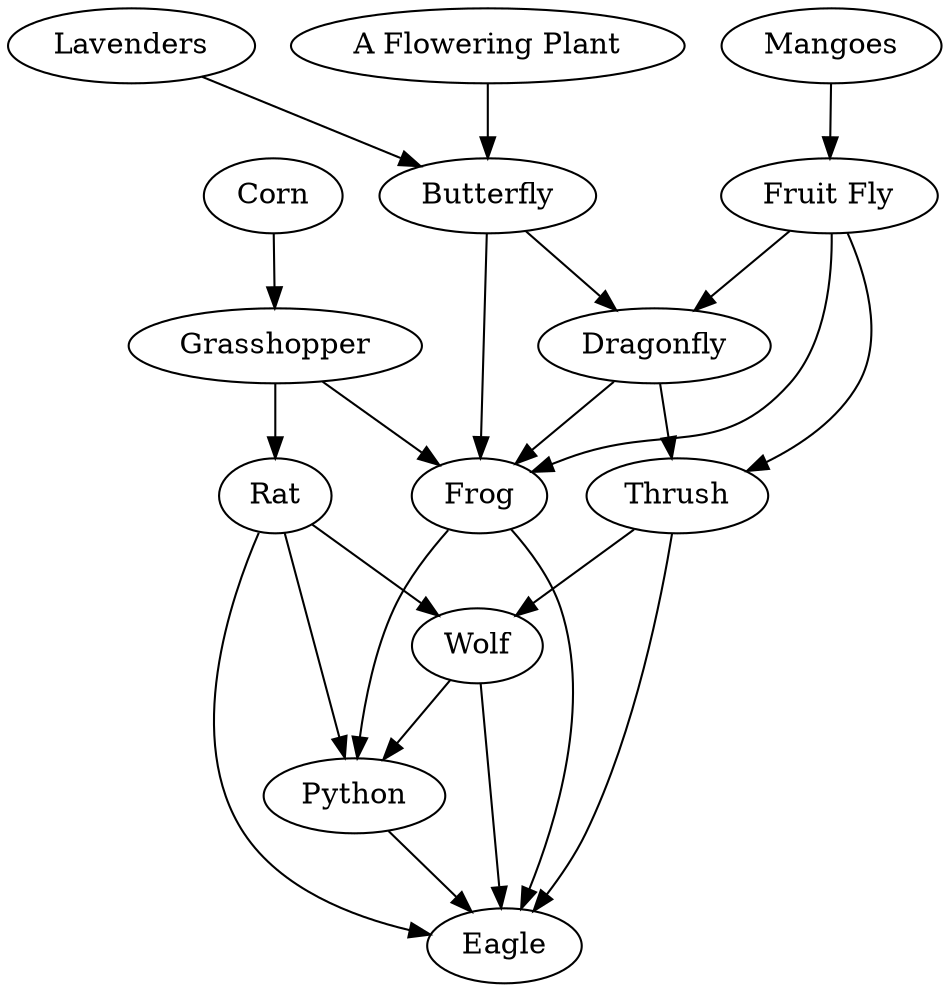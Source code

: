 digraph G {
	
	{
		"Wolf"
		"Eagle"
		"Python"
		"Frog"
		"Rat"
		"Grasshopper"
		"Corn"
		"Dragonfly"
		"Thrush"
		"Fruit Fly"
		"Mangoes"
		"Lavenders"
		"A Flowering Plant"
	}

	"Wolf" -> {"Python" "Eagle"}
	"Python" -> {"Eagle"}
	"Frog" -> {"Python" "Eagle"}
	"Rat" -> {"Python" "Eagle" "Wolf"}
	"Grasshopper" -> {"Rat" "Frog"}
	"Corn" -> {"Grasshopper"}
	"Butterfly" -> {"Frog" "Dragonfly"}
	"Dragonfly" -> {"Thrush" "Frog"}
	"Thrush" -> {"Eagle" "Wolf"}
	"Fruit Fly" -> {"Thrush" "Frog" "Dragonfly"}
	"Mangoes" -> {"Fruit Fly"}
	"Lavenders" -> {"Butterfly"}
	"A Flowering Plant" -> {"Butterfly"}
}
